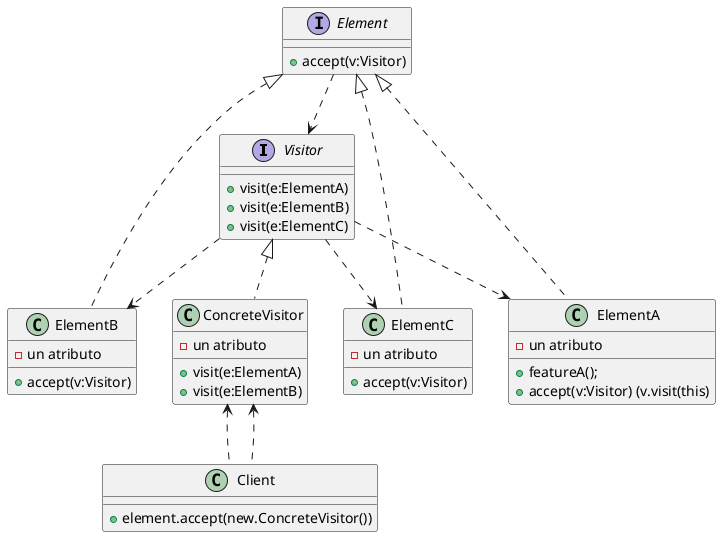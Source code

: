 @startuml
'https://plantuml.com/class-diagram

interface Visitor
{
+visit(e:ElementA)
+visit(e:ElementB)
+visit(e:ElementC)
}
class ConcreteVisitor
{
- un atributo
+visit(e:ElementA)
+visit(e:ElementB)
}
class Client
{
+element.accept(new.ConcreteVisitor())
}

interface Element
{
+accept(v:Visitor)
}
class ElementB
{
-un atributo
+accept(v:Visitor)
}
class ElementC
{
-un atributo
+accept(v:Visitor)
}
class ElementA
{
-un atributo
+featureA();
+accept(v:Visitor) (v.visit(this)
}

Element <|.. ElementA
Element <|.. ElementC
Element <|.. ElementB

Visitor <|.. ConcreteVisitor
Element ..> Visitor
Visitor ..> ElementA
Visitor ..> ElementB
Visitor ..> ElementC

ConcreteVisitor <.. Client
ConcreteVisitor <.. Client






@enduml